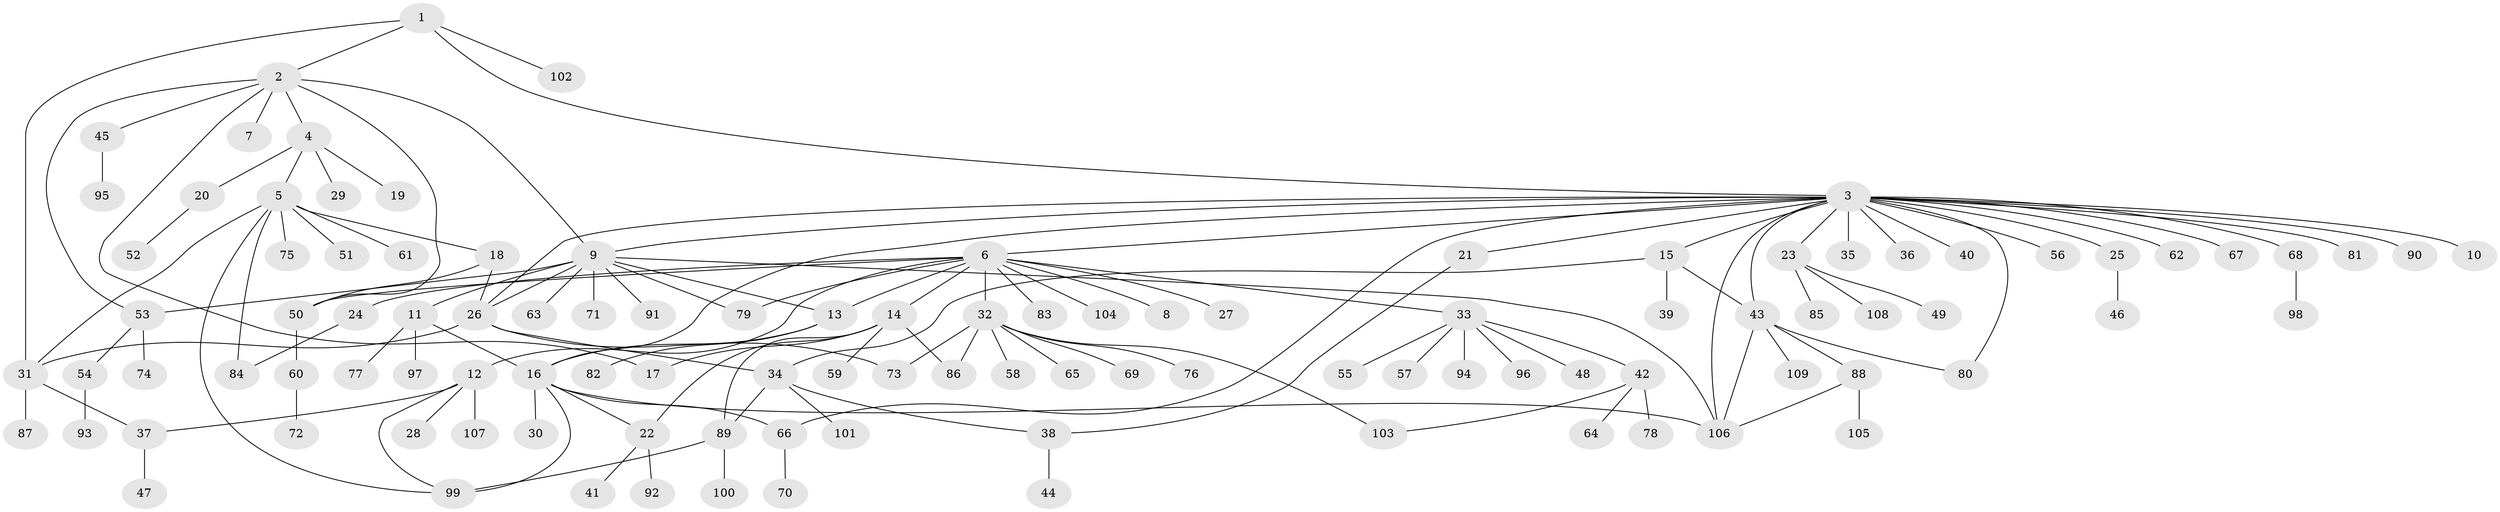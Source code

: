 // coarse degree distribution, {4: 0.07894736842105263, 7: 0.02631578947368421, 21: 0.013157894736842105, 3: 0.05263157894736842, 9: 0.013157894736842105, 11: 0.02631578947368421, 1: 0.5921052631578947, 2: 0.10526315789473684, 8: 0.013157894736842105, 6: 0.039473684210526314, 5: 0.039473684210526314}
// Generated by graph-tools (version 1.1) at 2025/18/03/04/25 18:18:16]
// undirected, 109 vertices, 140 edges
graph export_dot {
graph [start="1"]
  node [color=gray90,style=filled];
  1;
  2;
  3;
  4;
  5;
  6;
  7;
  8;
  9;
  10;
  11;
  12;
  13;
  14;
  15;
  16;
  17;
  18;
  19;
  20;
  21;
  22;
  23;
  24;
  25;
  26;
  27;
  28;
  29;
  30;
  31;
  32;
  33;
  34;
  35;
  36;
  37;
  38;
  39;
  40;
  41;
  42;
  43;
  44;
  45;
  46;
  47;
  48;
  49;
  50;
  51;
  52;
  53;
  54;
  55;
  56;
  57;
  58;
  59;
  60;
  61;
  62;
  63;
  64;
  65;
  66;
  67;
  68;
  69;
  70;
  71;
  72;
  73;
  74;
  75;
  76;
  77;
  78;
  79;
  80;
  81;
  82;
  83;
  84;
  85;
  86;
  87;
  88;
  89;
  90;
  91;
  92;
  93;
  94;
  95;
  96;
  97;
  98;
  99;
  100;
  101;
  102;
  103;
  104;
  105;
  106;
  107;
  108;
  109;
  1 -- 2;
  1 -- 3;
  1 -- 31;
  1 -- 102;
  2 -- 4;
  2 -- 7;
  2 -- 9;
  2 -- 17;
  2 -- 45;
  2 -- 50;
  2 -- 53;
  3 -- 6;
  3 -- 9;
  3 -- 10;
  3 -- 15;
  3 -- 16;
  3 -- 21;
  3 -- 23;
  3 -- 25;
  3 -- 26;
  3 -- 35;
  3 -- 36;
  3 -- 40;
  3 -- 43;
  3 -- 56;
  3 -- 62;
  3 -- 66;
  3 -- 67;
  3 -- 68;
  3 -- 80;
  3 -- 81;
  3 -- 90;
  3 -- 106;
  4 -- 5;
  4 -- 19;
  4 -- 20;
  4 -- 29;
  5 -- 18;
  5 -- 31;
  5 -- 51;
  5 -- 61;
  5 -- 75;
  5 -- 84;
  5 -- 99;
  6 -- 8;
  6 -- 12;
  6 -- 13;
  6 -- 14;
  6 -- 24;
  6 -- 27;
  6 -- 32;
  6 -- 33;
  6 -- 50;
  6 -- 79;
  6 -- 83;
  6 -- 104;
  9 -- 11;
  9 -- 13;
  9 -- 26;
  9 -- 53;
  9 -- 63;
  9 -- 71;
  9 -- 79;
  9 -- 91;
  9 -- 106;
  11 -- 16;
  11 -- 77;
  11 -- 97;
  12 -- 28;
  12 -- 37;
  12 -- 99;
  12 -- 107;
  13 -- 16;
  13 -- 82;
  14 -- 17;
  14 -- 22;
  14 -- 59;
  14 -- 86;
  14 -- 89;
  15 -- 34;
  15 -- 39;
  15 -- 43;
  16 -- 22;
  16 -- 30;
  16 -- 66;
  16 -- 99;
  16 -- 106;
  18 -- 26;
  18 -- 50;
  20 -- 52;
  21 -- 38;
  22 -- 41;
  22 -- 92;
  23 -- 49;
  23 -- 85;
  23 -- 108;
  24 -- 84;
  25 -- 46;
  26 -- 31;
  26 -- 34;
  26 -- 73;
  31 -- 37;
  31 -- 87;
  32 -- 58;
  32 -- 65;
  32 -- 69;
  32 -- 73;
  32 -- 76;
  32 -- 86;
  32 -- 103;
  33 -- 42;
  33 -- 48;
  33 -- 55;
  33 -- 57;
  33 -- 94;
  33 -- 96;
  34 -- 38;
  34 -- 89;
  34 -- 101;
  37 -- 47;
  38 -- 44;
  42 -- 64;
  42 -- 78;
  42 -- 103;
  43 -- 80;
  43 -- 88;
  43 -- 106;
  43 -- 109;
  45 -- 95;
  50 -- 60;
  53 -- 54;
  53 -- 74;
  54 -- 93;
  60 -- 72;
  66 -- 70;
  68 -- 98;
  88 -- 105;
  88 -- 106;
  89 -- 99;
  89 -- 100;
}
